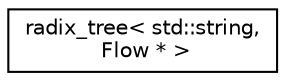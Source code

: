 digraph "Graphical Class Hierarchy"
{
  edge [fontname="Helvetica",fontsize="10",labelfontname="Helvetica",labelfontsize="10"];
  node [fontname="Helvetica",fontsize="10",shape=record];
  rankdir="LR";
  Node1 [label="radix_tree\< std::string,\l Flow * \>",height=0.2,width=0.4,color="black", fillcolor="white", style="filled",URL="$classradix__tree.html"];
}
